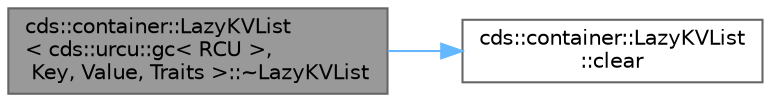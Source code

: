 digraph "cds::container::LazyKVList&lt; cds::urcu::gc&lt; RCU &gt;, Key, Value, Traits &gt;::~LazyKVList"
{
 // LATEX_PDF_SIZE
  bgcolor="transparent";
  edge [fontname=Helvetica,fontsize=10,labelfontname=Helvetica,labelfontsize=10];
  node [fontname=Helvetica,fontsize=10,shape=box,height=0.2,width=0.4];
  rankdir="LR";
  Node1 [id="Node000001",label="cds::container::LazyKVList\l\< cds::urcu::gc\< RCU \>,\l Key, Value, Traits \>::~LazyKVList",height=0.2,width=0.4,color="gray40", fillcolor="grey60", style="filled", fontcolor="black",tooltip="Destructor clears the list"];
  Node1 -> Node2 [id="edge1_Node000001_Node000002",color="steelblue1",style="solid",tooltip=" "];
  Node2 [id="Node000002",label="cds::container::LazyKVList\l::clear",height=0.2,width=0.4,color="grey40", fillcolor="white", style="filled",URL="$classcds_1_1container_1_1_lazy_k_v_list.html#a27f0d0de9fc70defcf27a20fc7351a6d",tooltip="Clears the list"];
}
